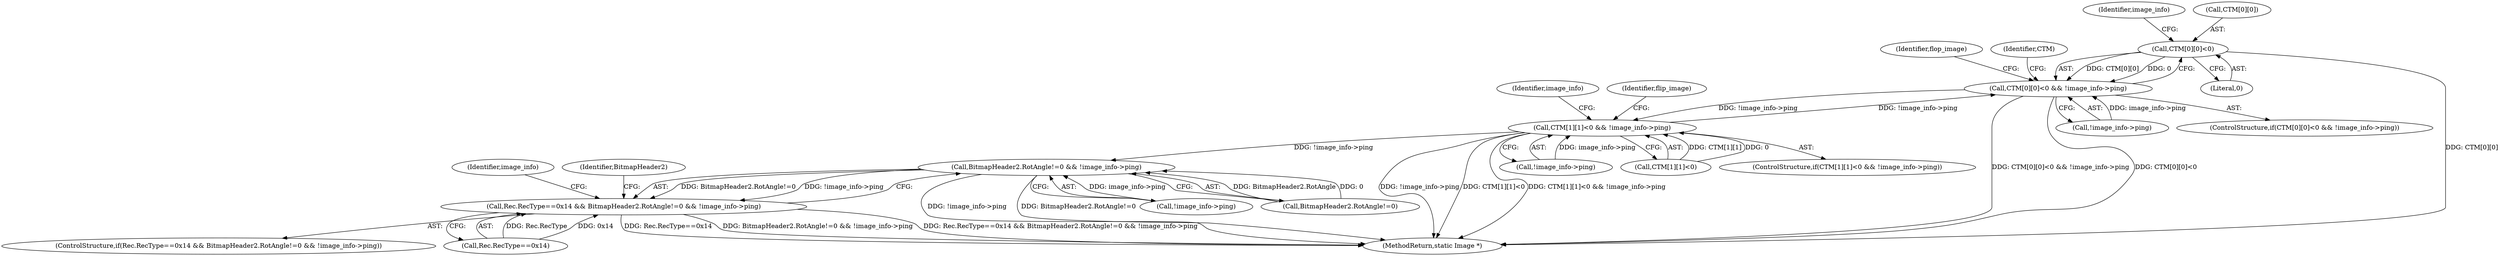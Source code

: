digraph "0_ImageMagick_aecd0ada163a4d6c769cec178955d5f3e9316f2f_1@array" {
"1001683" [label="(Call,CTM[0][0]<0)"];
"1001682" [label="(Call,CTM[0][0]<0 && !image_info->ping)"];
"1001721" [label="(Call,CTM[1][1]<0 && !image_info->ping)"];
"1001043" [label="(Call,BitmapHeader2.RotAngle!=0 && !image_info->ping)"];
"1001037" [label="(Call,Rec.RecType==0x14 && BitmapHeader2.RotAngle!=0 && !image_info->ping)"];
"1001037" [label="(Call,Rec.RecType==0x14 && BitmapHeader2.RotAngle!=0 && !image_info->ping)"];
"1001729" [label="(Call,!image_info->ping)"];
"1001690" [label="(Call,!image_info->ping)"];
"1001689" [label="(Literal,0)"];
"1001760" [label="(Identifier,image_info)"];
"1001942" [label="(MethodReturn,static Image *)"];
"1001036" [label="(ControlStructure,if(Rec.RecType==0x14 && BitmapHeader2.RotAngle!=0 && !image_info->ping))"];
"1001692" [label="(Identifier,image_info)"];
"1001156" [label="(Identifier,image_info)"];
"1001681" [label="(ControlStructure,if(CTM[0][0]<0 && !image_info->ping))"];
"1001697" [label="(Identifier,flop_image)"];
"1001049" [label="(Call,!image_info->ping)"];
"1001722" [label="(Call,CTM[1][1]<0)"];
"1001725" [label="(Identifier,CTM)"];
"1001682" [label="(Call,CTM[0][0]<0 && !image_info->ping)"];
"1001043" [label="(Call,BitmapHeader2.RotAngle!=0 && !image_info->ping)"];
"1001683" [label="(Call,CTM[0][0]<0)"];
"1001721" [label="(Call,CTM[1][1]<0 && !image_info->ping)"];
"1001720" [label="(ControlStructure,if(CTM[1][1]<0 && !image_info->ping))"];
"1001736" [label="(Identifier,flip_image)"];
"1001044" [label="(Call,BitmapHeader2.RotAngle!=0)"];
"1001057" [label="(Identifier,BitmapHeader2)"];
"1001684" [label="(Call,CTM[0][0])"];
"1001038" [label="(Call,Rec.RecType==0x14)"];
"1001683" -> "1001682"  [label="AST: "];
"1001683" -> "1001689"  [label="CFG: "];
"1001684" -> "1001683"  [label="AST: "];
"1001689" -> "1001683"  [label="AST: "];
"1001692" -> "1001683"  [label="CFG: "];
"1001682" -> "1001683"  [label="CFG: "];
"1001683" -> "1001942"  [label="DDG: CTM[0][0]"];
"1001683" -> "1001682"  [label="DDG: CTM[0][0]"];
"1001683" -> "1001682"  [label="DDG: 0"];
"1001682" -> "1001681"  [label="AST: "];
"1001682" -> "1001690"  [label="CFG: "];
"1001690" -> "1001682"  [label="AST: "];
"1001697" -> "1001682"  [label="CFG: "];
"1001725" -> "1001682"  [label="CFG: "];
"1001682" -> "1001942"  [label="DDG: CTM[0][0]<0 && !image_info->ping"];
"1001682" -> "1001942"  [label="DDG: CTM[0][0]<0"];
"1001721" -> "1001682"  [label="DDG: !image_info->ping"];
"1001690" -> "1001682"  [label="DDG: image_info->ping"];
"1001682" -> "1001721"  [label="DDG: !image_info->ping"];
"1001721" -> "1001720"  [label="AST: "];
"1001721" -> "1001722"  [label="CFG: "];
"1001721" -> "1001729"  [label="CFG: "];
"1001722" -> "1001721"  [label="AST: "];
"1001729" -> "1001721"  [label="AST: "];
"1001736" -> "1001721"  [label="CFG: "];
"1001760" -> "1001721"  [label="CFG: "];
"1001721" -> "1001942"  [label="DDG: !image_info->ping"];
"1001721" -> "1001942"  [label="DDG: CTM[1][1]<0"];
"1001721" -> "1001942"  [label="DDG: CTM[1][1]<0 && !image_info->ping"];
"1001721" -> "1001043"  [label="DDG: !image_info->ping"];
"1001722" -> "1001721"  [label="DDG: CTM[1][1]"];
"1001722" -> "1001721"  [label="DDG: 0"];
"1001729" -> "1001721"  [label="DDG: image_info->ping"];
"1001043" -> "1001037"  [label="AST: "];
"1001043" -> "1001044"  [label="CFG: "];
"1001043" -> "1001049"  [label="CFG: "];
"1001044" -> "1001043"  [label="AST: "];
"1001049" -> "1001043"  [label="AST: "];
"1001037" -> "1001043"  [label="CFG: "];
"1001043" -> "1001942"  [label="DDG: !image_info->ping"];
"1001043" -> "1001942"  [label="DDG: BitmapHeader2.RotAngle!=0"];
"1001043" -> "1001037"  [label="DDG: BitmapHeader2.RotAngle!=0"];
"1001043" -> "1001037"  [label="DDG: !image_info->ping"];
"1001044" -> "1001043"  [label="DDG: BitmapHeader2.RotAngle"];
"1001044" -> "1001043"  [label="DDG: 0"];
"1001049" -> "1001043"  [label="DDG: image_info->ping"];
"1001037" -> "1001036"  [label="AST: "];
"1001037" -> "1001038"  [label="CFG: "];
"1001038" -> "1001037"  [label="AST: "];
"1001057" -> "1001037"  [label="CFG: "];
"1001156" -> "1001037"  [label="CFG: "];
"1001037" -> "1001942"  [label="DDG: Rec.RecType==0x14"];
"1001037" -> "1001942"  [label="DDG: BitmapHeader2.RotAngle!=0 && !image_info->ping"];
"1001037" -> "1001942"  [label="DDG: Rec.RecType==0x14 && BitmapHeader2.RotAngle!=0 && !image_info->ping"];
"1001038" -> "1001037"  [label="DDG: Rec.RecType"];
"1001038" -> "1001037"  [label="DDG: 0x14"];
}
